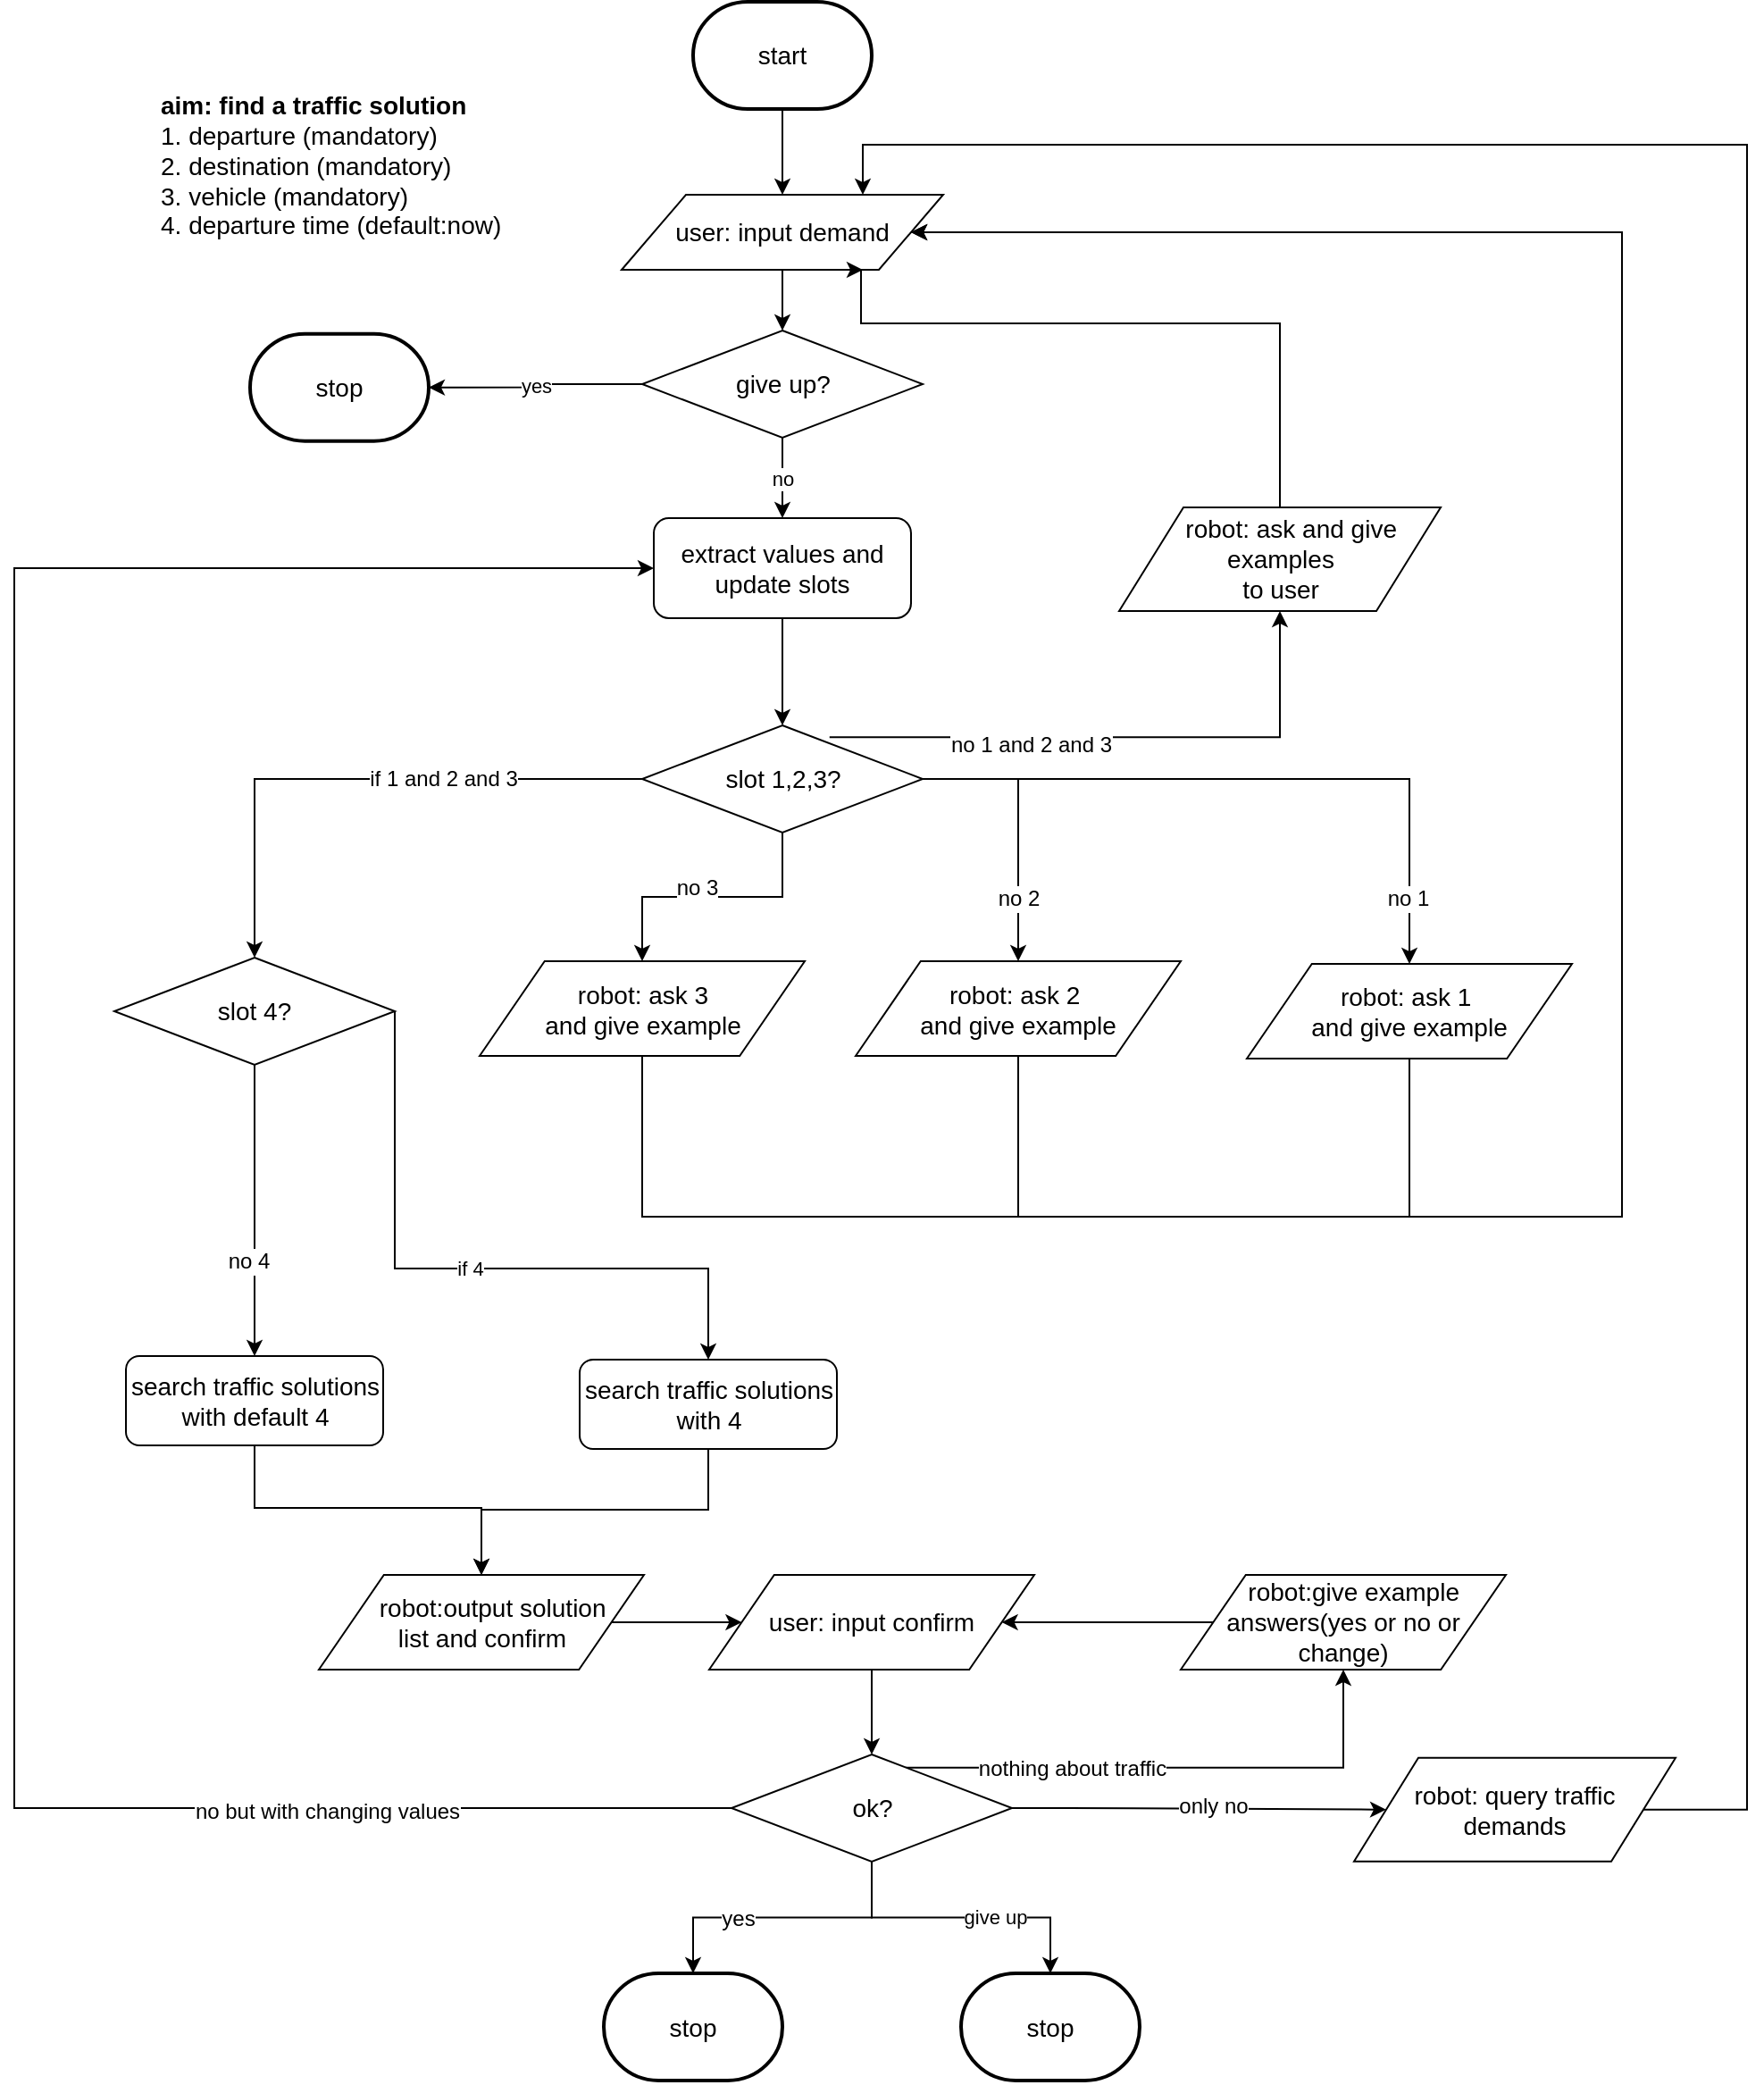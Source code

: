 <mxfile version="12.0.0" type="github" pages="1"><diagram id="mRLPYXcY2qG83QS4q_Lh" name="Page-1"><mxGraphModel dx="1097" dy="1486" grid="1" gridSize="10" guides="1" tooltips="1" connect="1" arrows="1" fold="1" page="1" pageScale="1" pageWidth="1169" pageHeight="827" math="0" shadow="0"><root><mxCell id="0"/><mxCell id="1" parent="0"/><mxCell id="ZfgZCXiSNuTh51ps36tP-8" value="&lt;font style=&quot;font-size: 14px&quot;&gt;&lt;b&gt;aim: find a traffic solution&lt;/b&gt;&lt;br&gt;1. departure (mandatory)&lt;br&gt;2. destination (mandatory)&lt;br&gt;3. vehicle (mandatory)&lt;br&gt;4. departure time (default:now)&lt;br&gt;&lt;br&gt;&lt;/font&gt;" style="text;html=1;strokeColor=none;fillColor=none;align=left;verticalAlign=middle;whiteSpace=wrap;rounded=0;" parent="1" vertex="1"><mxGeometry x="260" y="-46" width="204" height="91" as="geometry"/></mxCell><mxCell id="ZfgZCXiSNuTh51ps36tP-15" style="edgeStyle=orthogonalEdgeStyle;rounded=0;orthogonalLoop=1;jettySize=auto;html=1;exitX=1;exitY=0.5;exitDx=0;exitDy=0;entryX=0.5;entryY=0;entryDx=0;entryDy=0;" parent="1" source="ZfgZCXiSNuTh51ps36tP-9" target="QggBV8KZawPynLN42XGY-13" edge="1"><mxGeometry relative="1" as="geometry"><mxPoint x="962.333" y="440.333" as="targetPoint"/></mxGeometry></mxCell><mxCell id="ZfgZCXiSNuTh51ps36tP-16" value="no 1" style="text;html=1;resizable=0;points=[];align=center;verticalAlign=middle;labelBackgroundColor=#ffffff;" parent="ZfgZCXiSNuTh51ps36tP-15" vertex="1" connectable="0"><mxGeometry x="-0.443" y="4" relative="1" as="geometry"><mxPoint x="167" y="70.5" as="offset"/></mxGeometry></mxCell><mxCell id="ZfgZCXiSNuTh51ps36tP-17" style="edgeStyle=orthogonalEdgeStyle;rounded=0;orthogonalLoop=1;jettySize=auto;html=1;exitX=0.5;exitY=1;exitDx=0;exitDy=0;entryX=0.5;entryY=0;entryDx=0;entryDy=0;" parent="1" source="ZfgZCXiSNuTh51ps36tP-9" target="QggBV8KZawPynLN42XGY-10" edge="1"><mxGeometry relative="1" as="geometry"><mxPoint x="532" y="440" as="targetPoint"/></mxGeometry></mxCell><mxCell id="ZfgZCXiSNuTh51ps36tP-18" value="no 3" style="text;html=1;resizable=0;points=[];align=center;verticalAlign=middle;labelBackgroundColor=#ffffff;" parent="ZfgZCXiSNuTh51ps36tP-17" vertex="1" connectable="0"><mxGeometry x="0.118" y="-5" relative="1" as="geometry"><mxPoint as="offset"/></mxGeometry></mxCell><mxCell id="ZfgZCXiSNuTh51ps36tP-19" style="edgeStyle=orthogonalEdgeStyle;rounded=0;orthogonalLoop=1;jettySize=auto;html=1;exitX=1;exitY=0.5;exitDx=0;exitDy=0;entryX=0.5;entryY=0;entryDx=0;entryDy=0;" parent="1" source="ZfgZCXiSNuTh51ps36tP-9" target="QggBV8KZawPynLN42XGY-11" edge="1"><mxGeometry relative="1" as="geometry"><mxPoint x="742" y="440" as="targetPoint"/></mxGeometry></mxCell><mxCell id="ZfgZCXiSNuTh51ps36tP-20" value="no 2" style="text;html=1;resizable=0;points=[];align=center;verticalAlign=middle;labelBackgroundColor=#ffffff;" parent="ZfgZCXiSNuTh51ps36tP-19" vertex="1" connectable="0"><mxGeometry x="0.541" relative="1" as="geometry"><mxPoint as="offset"/></mxGeometry></mxCell><mxCell id="ZfgZCXiSNuTh51ps36tP-27" style="edgeStyle=orthogonalEdgeStyle;rounded=0;orthogonalLoop=1;jettySize=auto;html=1;exitX=0;exitY=0.5;exitDx=0;exitDy=0;" parent="1" source="ZfgZCXiSNuTh51ps36tP-9" target="ZfgZCXiSNuTh51ps36tP-26" edge="1"><mxGeometry relative="1" as="geometry"/></mxCell><mxCell id="ZfgZCXiSNuTh51ps36tP-28" value="if 1 and 2 and 3" style="text;html=1;resizable=0;points=[];align=center;verticalAlign=middle;labelBackgroundColor=#ffffff;" parent="ZfgZCXiSNuTh51ps36tP-27" vertex="1" connectable="0"><mxGeometry x="0.231" y="-1" relative="1" as="geometry"><mxPoint x="83" y="0.5" as="offset"/></mxGeometry></mxCell><mxCell id="8I36uN0yoBxdI9GfPvDn-3" style="edgeStyle=orthogonalEdgeStyle;rounded=0;orthogonalLoop=1;jettySize=auto;html=1;exitX=0.668;exitY=0.11;exitDx=0;exitDy=0;entryX=0.5;entryY=1;entryDx=0;entryDy=0;exitPerimeter=0;" parent="1" source="ZfgZCXiSNuTh51ps36tP-9" target="8I36uN0yoBxdI9GfPvDn-1" edge="1"><mxGeometry relative="1" as="geometry"/></mxCell><mxCell id="8I36uN0yoBxdI9GfPvDn-4" value="no 1 and 2 and 3" style="text;html=1;resizable=0;points=[];align=center;verticalAlign=middle;labelBackgroundColor=#ffffff;" parent="8I36uN0yoBxdI9GfPvDn-3" vertex="1" connectable="0"><mxGeometry x="-0.303" y="-4" relative="1" as="geometry"><mxPoint as="offset"/></mxGeometry></mxCell><mxCell id="ZfgZCXiSNuTh51ps36tP-9" value="&lt;font style=&quot;font-size: 14px&quot;&gt;slot 1,2,3?&lt;br&gt;&lt;/font&gt;" style="rhombus;whiteSpace=wrap;html=1;" parent="1" vertex="1"><mxGeometry x="531.5" y="305" width="157" height="60" as="geometry"/></mxCell><mxCell id="ZfgZCXiSNuTh51ps36tP-35" style="edgeStyle=orthogonalEdgeStyle;rounded=0;orthogonalLoop=1;jettySize=auto;html=1;exitX=0.5;exitY=1;exitDx=0;exitDy=0;entryX=0.5;entryY=0;entryDx=0;entryDy=0;" parent="1" source="ZfgZCXiSNuTh51ps36tP-25" target="QggBV8KZawPynLN42XGY-16" edge="1"><mxGeometry relative="1" as="geometry"><Array as="points"><mxPoint x="315" y="743"/><mxPoint x="442" y="743"/></Array><mxPoint x="442" y="777" as="targetPoint"/></mxGeometry></mxCell><mxCell id="ZfgZCXiSNuTh51ps36tP-25" value="&lt;font style=&quot;font-size: 14px&quot;&gt;search traffic solutions with default 4&lt;/font&gt;" style="rounded=1;whiteSpace=wrap;html=1;" parent="1" vertex="1"><mxGeometry x="242.5" y="658" width="144" height="50" as="geometry"/></mxCell><mxCell id="ZfgZCXiSNuTh51ps36tP-29" style="edgeStyle=orthogonalEdgeStyle;rounded=0;orthogonalLoop=1;jettySize=auto;html=1;exitX=0.5;exitY=1;exitDx=0;exitDy=0;" parent="1" source="ZfgZCXiSNuTh51ps36tP-26" target="ZfgZCXiSNuTh51ps36tP-25" edge="1"><mxGeometry relative="1" as="geometry"/></mxCell><mxCell id="ZfgZCXiSNuTh51ps36tP-30" value="no 4" style="text;html=1;resizable=0;points=[];align=center;verticalAlign=middle;labelBackgroundColor=#ffffff;" parent="ZfgZCXiSNuTh51ps36tP-29" vertex="1" connectable="0"><mxGeometry x="0.345" y="-4" relative="1" as="geometry"><mxPoint as="offset"/></mxGeometry></mxCell><mxCell id="ZfgZCXiSNuTh51ps36tP-32" value="if 4" style="edgeStyle=orthogonalEdgeStyle;rounded=0;orthogonalLoop=1;jettySize=auto;html=1;exitX=1;exitY=0.5;exitDx=0;exitDy=0;entryX=0.5;entryY=0;entryDx=0;entryDy=0;" parent="1" source="ZfgZCXiSNuTh51ps36tP-26" target="ZfgZCXiSNuTh51ps36tP-31" edge="1"><mxGeometry relative="1" as="geometry"><Array as="points"><mxPoint x="393" y="609"/><mxPoint x="569" y="609"/></Array></mxGeometry></mxCell><mxCell id="ZfgZCXiSNuTh51ps36tP-26" value="&lt;font style=&quot;font-size: 14px&quot;&gt;slot 4?&lt;br&gt;&lt;/font&gt;" style="rhombus;whiteSpace=wrap;html=1;" parent="1" vertex="1"><mxGeometry x="236" y="435" width="157" height="60" as="geometry"/></mxCell><mxCell id="ZfgZCXiSNuTh51ps36tP-36" style="edgeStyle=orthogonalEdgeStyle;rounded=0;orthogonalLoop=1;jettySize=auto;html=1;exitX=0.5;exitY=1;exitDx=0;exitDy=0;entryX=0.5;entryY=0;entryDx=0;entryDy=0;" parent="1" source="ZfgZCXiSNuTh51ps36tP-31" target="QggBV8KZawPynLN42XGY-16" edge="1"><mxGeometry relative="1" as="geometry"><mxPoint x="442" y="777" as="targetPoint"/><Array as="points"><mxPoint x="569" y="744"/><mxPoint x="442" y="744"/></Array></mxGeometry></mxCell><mxCell id="ZfgZCXiSNuTh51ps36tP-31" value="&lt;font style=&quot;font-size: 14px&quot;&gt;search traffic solutions with 4&lt;/font&gt;" style="rounded=1;whiteSpace=wrap;html=1;" parent="1" vertex="1"><mxGeometry x="496.5" y="660" width="144" height="50" as="geometry"/></mxCell><mxCell id="ZfgZCXiSNuTh51ps36tP-45" style="edgeStyle=orthogonalEdgeStyle;rounded=0;orthogonalLoop=1;jettySize=auto;html=1;exitX=1;exitY=0.5;exitDx=0;exitDy=0;entryX=0;entryY=0.5;entryDx=0;entryDy=0;" parent="1" source="QggBV8KZawPynLN42XGY-16" target="QggBV8KZawPynLN42XGY-17" edge="1"><mxGeometry relative="1" as="geometry"><mxPoint x="514" y="802" as="sourcePoint"/><mxPoint x="587" y="802" as="targetPoint"/></mxGeometry></mxCell><mxCell id="ZfgZCXiSNuTh51ps36tP-46" value="" style="edgeStyle=orthogonalEdgeStyle;rounded=0;orthogonalLoop=1;jettySize=auto;html=1;exitX=0.5;exitY=1;exitDx=0;exitDy=0;" parent="1" source="QggBV8KZawPynLN42XGY-17" target="ZfgZCXiSNuTh51ps36tP-39" edge="1"><mxGeometry relative="1" as="geometry"><mxPoint x="659" y="826.5" as="sourcePoint"/></mxGeometry></mxCell><mxCell id="ZfgZCXiSNuTh51ps36tP-47" style="edgeStyle=orthogonalEdgeStyle;rounded=0;orthogonalLoop=1;jettySize=auto;html=1;exitX=0;exitY=0.5;exitDx=0;exitDy=0;entryX=0;entryY=0.5;entryDx=0;entryDy=0;" parent="1" source="ZfgZCXiSNuTh51ps36tP-39" target="SC0irEmLNPOG6XTOwJBE-1" edge="1"><mxGeometry relative="1" as="geometry"><Array as="points"><mxPoint x="180" y="911"/><mxPoint x="180" y="217"/></Array></mxGeometry></mxCell><mxCell id="ZfgZCXiSNuTh51ps36tP-48" value="no but with changing values" style="text;html=1;resizable=0;points=[];align=center;verticalAlign=middle;labelBackgroundColor=#ffffff;" parent="ZfgZCXiSNuTh51ps36tP-47" vertex="1" connectable="0"><mxGeometry x="-0.688" y="2" relative="1" as="geometry"><mxPoint as="offset"/></mxGeometry></mxCell><mxCell id="NU3nB0P4sIsA8TsXFs1R-1" style="edgeStyle=orthogonalEdgeStyle;rounded=0;orthogonalLoop=1;jettySize=auto;html=1;exitX=1;exitY=0.5;exitDx=0;exitDy=0;entryX=0;entryY=0.5;entryDx=0;entryDy=0;" parent="1" source="ZfgZCXiSNuTh51ps36tP-39" target="QggBV8KZawPynLN42XGY-4" edge="1"><mxGeometry relative="1" as="geometry"><Array as="points"><mxPoint x="770" y="911"/><mxPoint x="770" y="911"/></Array><mxPoint x="750" y="90" as="targetPoint"/></mxGeometry></mxCell><mxCell id="NU3nB0P4sIsA8TsXFs1R-2" value="only no" style="text;html=1;resizable=0;points=[];align=center;verticalAlign=middle;labelBackgroundColor=#ffffff;" parent="NU3nB0P4sIsA8TsXFs1R-1" vertex="1" connectable="0"><mxGeometry x="-0.943" relative="1" as="geometry"><mxPoint x="106" y="-1.5" as="offset"/></mxGeometry></mxCell><mxCell id="f-6FJ4sSomG_5JssJ1dM-2" style="edgeStyle=orthogonalEdgeStyle;rounded=0;orthogonalLoop=1;jettySize=auto;html=1;exitX=0.62;exitY=0.123;exitDx=0;exitDy=0;entryX=0.5;entryY=1;entryDx=0;entryDy=0;exitPerimeter=0;" parent="1" source="ZfgZCXiSNuTh51ps36tP-39" target="f-6FJ4sSomG_5JssJ1dM-1" edge="1"><mxGeometry relative="1" as="geometry"/></mxCell><mxCell id="f-6FJ4sSomG_5JssJ1dM-3" value="nothing about traffic" style="text;html=1;resizable=0;points=[];align=center;verticalAlign=middle;labelBackgroundColor=#ffffff;" parent="f-6FJ4sSomG_5JssJ1dM-2" vertex="1" connectable="0"><mxGeometry x="-0.383" y="-1" relative="1" as="geometry"><mxPoint y="-1" as="offset"/></mxGeometry></mxCell><mxCell id="8VmAoK-VRIJGXfAfbS5j-1" style="edgeStyle=orthogonalEdgeStyle;rounded=0;orthogonalLoop=1;jettySize=auto;html=1;exitX=0.5;exitY=1;exitDx=0;exitDy=0;" parent="1" source="ZfgZCXiSNuTh51ps36tP-39" target="QggBV8KZawPynLN42XGY-2" edge="1"><mxGeometry relative="1" as="geometry"/></mxCell><mxCell id="8VmAoK-VRIJGXfAfbS5j-2" value="yes" style="text;html=1;resizable=0;points=[];align=center;verticalAlign=middle;labelBackgroundColor=#ffffff;" parent="8VmAoK-VRIJGXfAfbS5j-1" vertex="1" connectable="0"><mxGeometry x="-0.002" y="-7" relative="1" as="geometry"><mxPoint x="-26" y="7.5" as="offset"/></mxGeometry></mxCell><mxCell id="GaQQSZ_3tVOn8GKGzT3s-2" value="give up" style="edgeStyle=orthogonalEdgeStyle;rounded=0;orthogonalLoop=1;jettySize=auto;html=1;exitX=0.5;exitY=1;exitDx=0;exitDy=0;entryX=0.5;entryY=0;entryDx=0;entryDy=0;entryPerimeter=0;" parent="1" source="ZfgZCXiSNuTh51ps36tP-39" target="GaQQSZ_3tVOn8GKGzT3s-1" edge="1"><mxGeometry x="0.239" relative="1" as="geometry"><mxPoint as="offset"/></mxGeometry></mxCell><mxCell id="ZfgZCXiSNuTh51ps36tP-39" value="&lt;font style=&quot;font-size: 14px&quot;&gt;ok?&lt;br&gt;&lt;/font&gt;" style="rhombus;whiteSpace=wrap;html=1;" parent="1" vertex="1"><mxGeometry x="581.5" y="881" width="157" height="60" as="geometry"/></mxCell><mxCell id="SC0irEmLNPOG6XTOwJBE-5" style="edgeStyle=orthogonalEdgeStyle;rounded=0;orthogonalLoop=1;jettySize=auto;html=1;exitX=0.5;exitY=1;exitDx=0;exitDy=0;exitPerimeter=0;" parent="1" source="QggBV8KZawPynLN42XGY-1" target="QggBV8KZawPynLN42XGY-7" edge="1"><mxGeometry relative="1" as="geometry"/></mxCell><mxCell id="QggBV8KZawPynLN42XGY-1" value="&lt;span style=&quot;font-size: 14px&quot;&gt;start&lt;/span&gt;" style="strokeWidth=2;html=1;shape=mxgraph.flowchart.terminator;whiteSpace=wrap;" parent="1" vertex="1"><mxGeometry x="560" y="-99.981" width="100" height="60" as="geometry"/></mxCell><mxCell id="QggBV8KZawPynLN42XGY-2" value="&lt;font style=&quot;font-size: 14px&quot;&gt;stop&lt;/font&gt;" style="strokeWidth=2;html=1;shape=mxgraph.flowchart.terminator;whiteSpace=wrap;" parent="1" vertex="1"><mxGeometry x="510" y="1003.5" width="100" height="60" as="geometry"/></mxCell><mxCell id="SC0irEmLNPOG6XTOwJBE-4" style="edgeStyle=orthogonalEdgeStyle;rounded=0;orthogonalLoop=1;jettySize=auto;html=1;exitX=1;exitY=0.5;exitDx=0;exitDy=0;entryX=0.75;entryY=0;entryDx=0;entryDy=0;" parent="1" source="QggBV8KZawPynLN42XGY-4" target="QggBV8KZawPynLN42XGY-7" edge="1"><mxGeometry relative="1" as="geometry"><Array as="points"><mxPoint x="1092" y="911"/><mxPoint x="1150" y="911"/><mxPoint x="1150" y="-20"/><mxPoint x="655" y="-20"/></Array></mxGeometry></mxCell><mxCell id="QggBV8KZawPynLN42XGY-4" value="&lt;span style=&quot;font-size: 14px ; white-space: normal&quot;&gt;robot: query traffic &lt;br&gt;demands&lt;/span&gt;" style="shape=parallelogram;perimeter=parallelogramPerimeter;whiteSpace=wrap;html=1;" parent="1" vertex="1"><mxGeometry x="930" y="882.857" width="180" height="58" as="geometry"/></mxCell><mxCell id="GaQQSZ_3tVOn8GKGzT3s-4" style="edgeStyle=orthogonalEdgeStyle;rounded=0;orthogonalLoop=1;jettySize=auto;html=1;exitX=0.5;exitY=1;exitDx=0;exitDy=0;entryX=0.5;entryY=0;entryDx=0;entryDy=0;" parent="1" source="QggBV8KZawPynLN42XGY-7" target="GaQQSZ_3tVOn8GKGzT3s-3" edge="1"><mxGeometry relative="1" as="geometry"/></mxCell><mxCell id="QggBV8KZawPynLN42XGY-7" value="&lt;span style=&quot;font-size: 14px ; white-space: normal&quot;&gt;user: input demand&lt;/span&gt;" style="shape=parallelogram;perimeter=parallelogramPerimeter;whiteSpace=wrap;html=1;" parent="1" vertex="1"><mxGeometry x="520" y="8" width="180" height="42" as="geometry"/></mxCell><mxCell id="QggBV8KZawPynLN42XGY-14" style="edgeStyle=orthogonalEdgeStyle;rounded=0;orthogonalLoop=1;jettySize=auto;html=1;exitX=0.5;exitY=1;exitDx=0;exitDy=0;entryX=1;entryY=0.5;entryDx=0;entryDy=0;" parent="1" source="QggBV8KZawPynLN42XGY-10" target="QggBV8KZawPynLN42XGY-7" edge="1"><mxGeometry relative="1" as="geometry"><Array as="points"><mxPoint x="532" y="580"/><mxPoint x="1080" y="580"/><mxPoint x="1080" y="29"/></Array></mxGeometry></mxCell><mxCell id="QggBV8KZawPynLN42XGY-10" value="&lt;font style=&quot;font-size: 14px&quot;&gt;robot: ask 3&lt;br&gt;and give example&lt;br&gt;&lt;/font&gt;" style="shape=parallelogram;perimeter=parallelogramPerimeter;whiteSpace=wrap;html=1;" parent="1" vertex="1"><mxGeometry x="440.5" y="437" width="182" height="53" as="geometry"/></mxCell><mxCell id="QggBV8KZawPynLN42XGY-12" style="edgeStyle=orthogonalEdgeStyle;rounded=0;orthogonalLoop=1;jettySize=auto;html=1;exitX=0.5;exitY=1;exitDx=0;exitDy=0;entryX=1;entryY=0.5;entryDx=0;entryDy=0;" parent="1" source="QggBV8KZawPynLN42XGY-11" target="QggBV8KZawPynLN42XGY-7" edge="1"><mxGeometry relative="1" as="geometry"><Array as="points"><mxPoint x="742" y="580"/><mxPoint x="1080" y="580"/><mxPoint x="1080" y="29"/></Array></mxGeometry></mxCell><mxCell id="QggBV8KZawPynLN42XGY-11" value="&lt;span style=&quot;font-size: 14px&quot;&gt;robot: ask 2&amp;nbsp;&lt;br&gt;&lt;/span&gt;&lt;span style=&quot;font-size: 14px&quot;&gt;and give example&lt;/span&gt;" style="shape=parallelogram;perimeter=parallelogramPerimeter;whiteSpace=wrap;html=1;" parent="1" vertex="1"><mxGeometry x="651" y="437" width="182" height="53" as="geometry"/></mxCell><mxCell id="QggBV8KZawPynLN42XGY-15" style="edgeStyle=orthogonalEdgeStyle;rounded=0;orthogonalLoop=1;jettySize=auto;html=1;exitX=0.5;exitY=1;exitDx=0;exitDy=0;entryX=1;entryY=0.5;entryDx=0;entryDy=0;" parent="1" source="QggBV8KZawPynLN42XGY-13" target="QggBV8KZawPynLN42XGY-7" edge="1"><mxGeometry relative="1" as="geometry"><Array as="points"><mxPoint x="961" y="580"/><mxPoint x="1080" y="580"/><mxPoint x="1080" y="29"/></Array></mxGeometry></mxCell><mxCell id="QggBV8KZawPynLN42XGY-13" value="&lt;span style=&quot;font-size: 14px&quot;&gt;robot: ask 1&amp;nbsp;&lt;br&gt;&lt;/span&gt;&lt;span style=&quot;font-size: 14px&quot;&gt;and give example&lt;/span&gt;" style="shape=parallelogram;perimeter=parallelogramPerimeter;whiteSpace=wrap;html=1;" parent="1" vertex="1"><mxGeometry x="870" y="438.5" width="182" height="53" as="geometry"/></mxCell><mxCell id="QggBV8KZawPynLN42XGY-16" value="&lt;span style=&quot;font-size: 14px&quot;&gt;&amp;nbsp; &amp;nbsp;robot:output solution &lt;br&gt;list and confirm&lt;/span&gt;" style="shape=parallelogram;perimeter=parallelogramPerimeter;whiteSpace=wrap;html=1;" parent="1" vertex="1"><mxGeometry x="350.5" y="780.5" width="182" height="53" as="geometry"/></mxCell><mxCell id="QggBV8KZawPynLN42XGY-17" value="&lt;span style=&quot;font-size: 14px&quot;&gt;user: input confirm&lt;/span&gt;" style="shape=parallelogram;perimeter=parallelogramPerimeter;whiteSpace=wrap;html=1;" parent="1" vertex="1"><mxGeometry x="569" y="780.5" width="182" height="53" as="geometry"/></mxCell><mxCell id="SC0irEmLNPOG6XTOwJBE-3" style="edgeStyle=orthogonalEdgeStyle;rounded=0;orthogonalLoop=1;jettySize=auto;html=1;exitX=0.5;exitY=1;exitDx=0;exitDy=0;entryX=0.5;entryY=0;entryDx=0;entryDy=0;" parent="1" source="SC0irEmLNPOG6XTOwJBE-1" target="ZfgZCXiSNuTh51ps36tP-9" edge="1"><mxGeometry relative="1" as="geometry"/></mxCell><mxCell id="SC0irEmLNPOG6XTOwJBE-1" value="&lt;font style=&quot;font-size: 14px&quot;&gt;extract values and update slots&lt;/font&gt;" style="rounded=1;whiteSpace=wrap;html=1;" parent="1" vertex="1"><mxGeometry x="538" y="189" width="144" height="56" as="geometry"/></mxCell><mxCell id="8I36uN0yoBxdI9GfPvDn-5" style="edgeStyle=orthogonalEdgeStyle;rounded=0;orthogonalLoop=1;jettySize=auto;html=1;exitX=0.5;exitY=0;exitDx=0;exitDy=0;entryX=0.75;entryY=1;entryDx=0;entryDy=0;" parent="1" source="8I36uN0yoBxdI9GfPvDn-1" target="QggBV8KZawPynLN42XGY-7" edge="1"><mxGeometry relative="1" as="geometry"><Array as="points"><mxPoint x="889" y="80"/><mxPoint x="654" y="80"/></Array></mxGeometry></mxCell><mxCell id="8I36uN0yoBxdI9GfPvDn-1" value="&lt;span style=&quot;font-size: 14px ; white-space: normal&quot;&gt;&amp;nbsp; &amp;nbsp;robot: ask and give examples &lt;br&gt;to user&lt;/span&gt;" style="shape=parallelogram;perimeter=parallelogramPerimeter;whiteSpace=wrap;html=1;" parent="1" vertex="1"><mxGeometry x="798.5" y="183" width="180" height="58" as="geometry"/></mxCell><mxCell id="f-6FJ4sSomG_5JssJ1dM-4" style="edgeStyle=orthogonalEdgeStyle;rounded=0;orthogonalLoop=1;jettySize=auto;html=1;exitX=0;exitY=0.5;exitDx=0;exitDy=0;entryX=1;entryY=0.5;entryDx=0;entryDy=0;" parent="1" source="f-6FJ4sSomG_5JssJ1dM-1" target="QggBV8KZawPynLN42XGY-17" edge="1"><mxGeometry relative="1" as="geometry"/></mxCell><mxCell id="f-6FJ4sSomG_5JssJ1dM-1" value="&lt;span style=&quot;font-size: 14px&quot;&gt;&amp;nbsp; &amp;nbsp;robot:give example answers(yes or no or change)&lt;/span&gt;" style="shape=parallelogram;perimeter=parallelogramPerimeter;whiteSpace=wrap;html=1;" parent="1" vertex="1"><mxGeometry x="833" y="780.5" width="182" height="53" as="geometry"/></mxCell><mxCell id="GaQQSZ_3tVOn8GKGzT3s-1" value="&lt;font style=&quot;font-size: 14px&quot;&gt;stop&lt;/font&gt;" style="strokeWidth=2;html=1;shape=mxgraph.flowchart.terminator;whiteSpace=wrap;" parent="1" vertex="1"><mxGeometry x="710" y="1003.5" width="100" height="60" as="geometry"/></mxCell><mxCell id="GaQQSZ_3tVOn8GKGzT3s-5" value="no" style="edgeStyle=orthogonalEdgeStyle;rounded=0;orthogonalLoop=1;jettySize=auto;html=1;exitX=0.5;exitY=1;exitDx=0;exitDy=0;entryX=0.5;entryY=0;entryDx=0;entryDy=0;" parent="1" source="GaQQSZ_3tVOn8GKGzT3s-3" target="SC0irEmLNPOG6XTOwJBE-1" edge="1"><mxGeometry relative="1" as="geometry"><Array as="points"><mxPoint x="610" y="160"/><mxPoint x="610" y="160"/></Array></mxGeometry></mxCell><mxCell id="GaQQSZ_3tVOn8GKGzT3s-7" value="yes" style="edgeStyle=orthogonalEdgeStyle;rounded=0;orthogonalLoop=1;jettySize=auto;html=1;exitX=0;exitY=0.5;exitDx=0;exitDy=0;entryX=1;entryY=0.5;entryDx=0;entryDy=0;entryPerimeter=0;" parent="1" source="GaQQSZ_3tVOn8GKGzT3s-3" target="GaQQSZ_3tVOn8GKGzT3s-6" edge="1"><mxGeometry relative="1" as="geometry"/></mxCell><mxCell id="GaQQSZ_3tVOn8GKGzT3s-3" value="&lt;font style=&quot;font-size: 14px&quot;&gt;give up?&lt;br&gt;&lt;/font&gt;" style="rhombus;whiteSpace=wrap;html=1;" parent="1" vertex="1"><mxGeometry x="531.5" y="84" width="157" height="60" as="geometry"/></mxCell><mxCell id="GaQQSZ_3tVOn8GKGzT3s-6" value="&lt;font style=&quot;font-size: 14px&quot;&gt;stop&lt;/font&gt;" style="strokeWidth=2;html=1;shape=mxgraph.flowchart.terminator;whiteSpace=wrap;" parent="1" vertex="1"><mxGeometry x="312" y="85.833" width="100" height="60" as="geometry"/></mxCell></root></mxGraphModel></diagram></mxfile>